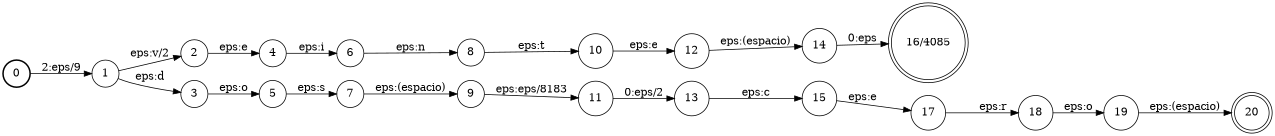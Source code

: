 digraph FST {
rankdir = LR;
size = "8.5,11";
label = "";
center = 1;
orientation = Portrait;
ranksep = "0.4";
nodesep = "0.25";
0 [label = "0", shape = circle, style = bold, fontsize = 14]
	0 -> 1 [label = "2:eps/9", fontsize = 14];
1 [label = "1", shape = circle, style = solid, fontsize = 14]
	1 -> 2 [label = "eps:v/2", fontsize = 14];
	1 -> 3 [label = "eps:d", fontsize = 14];
2 [label = "2", shape = circle, style = solid, fontsize = 14]
	2 -> 4 [label = "eps:e", fontsize = 14];
3 [label = "3", shape = circle, style = solid, fontsize = 14]
	3 -> 5 [label = "eps:o", fontsize = 14];
4 [label = "4", shape = circle, style = solid, fontsize = 14]
	4 -> 6 [label = "eps:i", fontsize = 14];
5 [label = "5", shape = circle, style = solid, fontsize = 14]
	5 -> 7 [label = "eps:s", fontsize = 14];
6 [label = "6", shape = circle, style = solid, fontsize = 14]
	6 -> 8 [label = "eps:n", fontsize = 14];
7 [label = "7", shape = circle, style = solid, fontsize = 14]
	7 -> 9 [label = "eps:(espacio)", fontsize = 14];
8 [label = "8", shape = circle, style = solid, fontsize = 14]
	8 -> 10 [label = "eps:t", fontsize = 14];
9 [label = "9", shape = circle, style = solid, fontsize = 14]
	9 -> 11 [label = "eps:eps/8183", fontsize = 14];
10 [label = "10", shape = circle, style = solid, fontsize = 14]
	10 -> 12 [label = "eps:e", fontsize = 14];
11 [label = "11", shape = circle, style = solid, fontsize = 14]
	11 -> 13 [label = "0:eps/2", fontsize = 14];
12 [label = "12", shape = circle, style = solid, fontsize = 14]
	12 -> 14 [label = "eps:(espacio)", fontsize = 14];
13 [label = "13", shape = circle, style = solid, fontsize = 14]
	13 -> 15 [label = "eps:c", fontsize = 14];
14 [label = "14", shape = circle, style = solid, fontsize = 14]
	14 -> 16 [label = "0:eps", fontsize = 14];
15 [label = "15", shape = circle, style = solid, fontsize = 14]
	15 -> 17 [label = "eps:e", fontsize = 14];
16 [label = "16/4085", shape = doublecircle, style = solid, fontsize = 14]
17 [label = "17", shape = circle, style = solid, fontsize = 14]
	17 -> 18 [label = "eps:r", fontsize = 14];
18 [label = "18", shape = circle, style = solid, fontsize = 14]
	18 -> 19 [label = "eps:o", fontsize = 14];
19 [label = "19", shape = circle, style = solid, fontsize = 14]
	19 -> 20 [label = "eps:(espacio)", fontsize = 14];
20 [label = "20", shape = doublecircle, style = solid, fontsize = 14]
}

